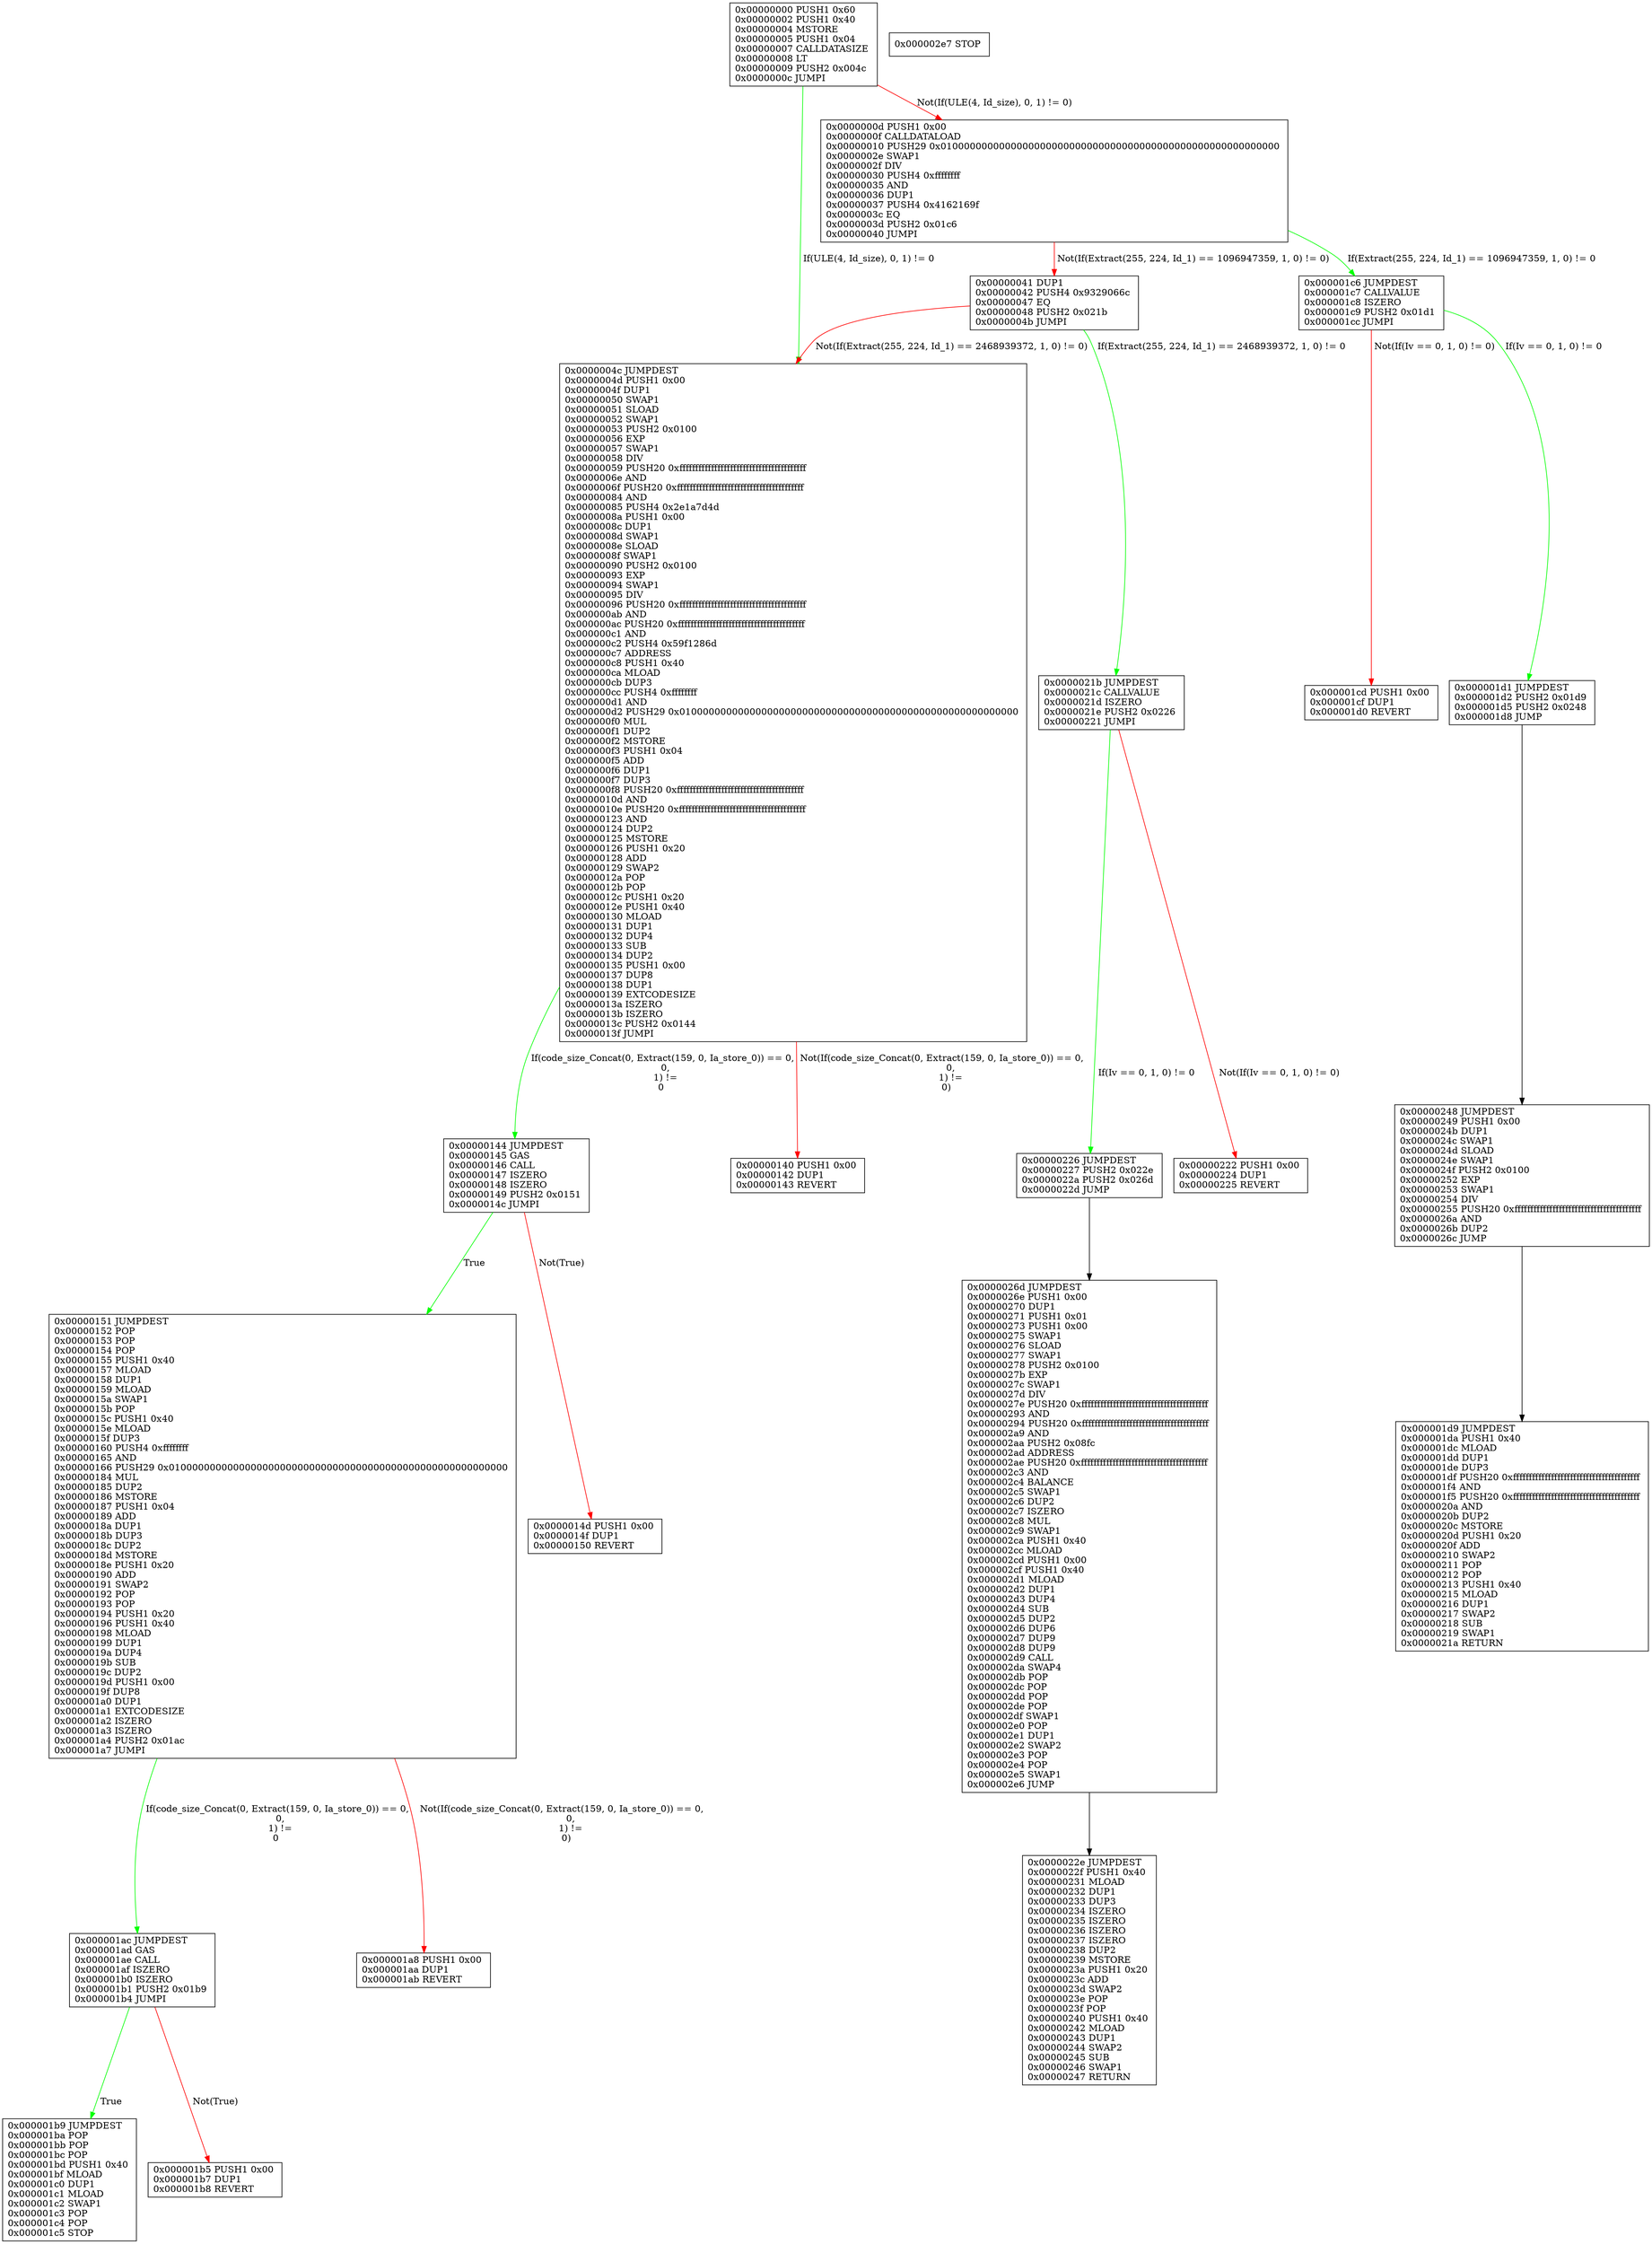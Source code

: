 digraph osiris_cfg {
rankdir = TB;
size = "240"
graph[fontname = Courier, fontsize = 14.0, labeljust = l, nojustify = true];node[shape = record];
"0x0"[label="0x00000000 PUSH1 0x60 \l0x00000002 PUSH1 0x40 \l0x00000004 MSTORE \l0x00000005 PUSH1 0x04 \l0x00000007 CALLDATASIZE \l0x00000008 LT \l0x00000009 PUSH2 0x004c \l0x0000000c JUMPI \l"];
"0x0" -> "0x4c" [color="green" label=" If(ULE(4, Id_size), 0, 1) != 0"];
"0x0" -> "0xd" [color="red" label=" Not(If(ULE(4, Id_size), 0, 1) != 0)"];
"0xd"[label="0x0000000d PUSH1 0x00 \l0x0000000f CALLDATALOAD \l0x00000010 PUSH29 0x0100000000000000000000000000000000000000000000000000000000 \l0x0000002e SWAP1 \l0x0000002f DIV \l0x00000030 PUSH4 0xffffffff \l0x00000035 AND \l0x00000036 DUP1 \l0x00000037 PUSH4 0x4162169f \l0x0000003c EQ \l0x0000003d PUSH2 0x01c6 \l0x00000040 JUMPI \l"];
"0xd" -> "0x1c6" [color="green" label=" If(Extract(255, 224, Id_1) == 1096947359, 1, 0) != 0"];
"0xd" -> "0x41" [color="red" label=" Not(If(Extract(255, 224, Id_1) == 1096947359, 1, 0) != 0)"];
"0x1d1"[label="0x000001d1 JUMPDEST \l0x000001d2 PUSH2 0x01d9 \l0x000001d5 PUSH2 0x0248 \l0x000001d8 JUMP \l"];
"0x1d1" -> "0x248" [color="black"];
"0x21b"[label="0x0000021b JUMPDEST \l0x0000021c CALLVALUE \l0x0000021d ISZERO \l0x0000021e PUSH2 0x0226 \l0x00000221 JUMPI \l"];
"0x21b" -> "0x226" [color="green" label=" If(Iv == 0, 1, 0) != 0"];
"0x21b" -> "0x222" [color="red" label=" Not(If(Iv == 0, 1, 0) != 0)"];
"0x222"[label="0x00000222 PUSH1 0x00 \l0x00000224 DUP1 \l0x00000225 REVERT \l"];
"0x226"[label="0x00000226 JUMPDEST \l0x00000227 PUSH2 0x022e \l0x0000022a PUSH2 0x026d \l0x0000022d JUMP \l"];
"0x226" -> "0x26d" [color="black"];
"0x1a8"[label="0x000001a8 PUSH1 0x00 \l0x000001aa DUP1 \l0x000001ab REVERT \l"];
"0x1ac"[label="0x000001ac JUMPDEST \l0x000001ad GAS \l0x000001ae CALL \l0x000001af ISZERO \l0x000001b0 ISZERO \l0x000001b1 PUSH2 0x01b9 \l0x000001b4 JUMPI \l"];
"0x1ac" -> "0x1b9" [color="green" label=" True"];
"0x1ac" -> "0x1b5" [color="red" label=" Not(True)"];
"0x22e"[label="0x0000022e JUMPDEST \l0x0000022f PUSH1 0x40 \l0x00000231 MLOAD \l0x00000232 DUP1 \l0x00000233 DUP3 \l0x00000234 ISZERO \l0x00000235 ISZERO \l0x00000236 ISZERO \l0x00000237 ISZERO \l0x00000238 DUP2 \l0x00000239 MSTORE \l0x0000023a PUSH1 0x20 \l0x0000023c ADD \l0x0000023d SWAP2 \l0x0000023e POP \l0x0000023f POP \l0x00000240 PUSH1 0x40 \l0x00000242 MLOAD \l0x00000243 DUP1 \l0x00000244 SWAP2 \l0x00000245 SUB \l0x00000246 SWAP1 \l0x00000247 RETURN \l"];
"0x1b5"[label="0x000001b5 PUSH1 0x00 \l0x000001b7 DUP1 \l0x000001b8 REVERT \l"];
"0x1b9"[label="0x000001b9 JUMPDEST \l0x000001ba POP \l0x000001bb POP \l0x000001bc POP \l0x000001bd PUSH1 0x40 \l0x000001bf MLOAD \l0x000001c0 DUP1 \l0x000001c1 MLOAD \l0x000001c2 SWAP1 \l0x000001c3 POP \l0x000001c4 POP \l0x000001c5 STOP \l"];
"0x140"[label="0x00000140 PUSH1 0x00 \l0x00000142 DUP1 \l0x00000143 REVERT \l"];
"0x41"[label="0x00000041 DUP1 \l0x00000042 PUSH4 0x9329066c \l0x00000047 EQ \l0x00000048 PUSH2 0x021b \l0x0000004b JUMPI \l"];
"0x41" -> "0x21b" [color="green" label=" If(Extract(255, 224, Id_1) == 2468939372, 1, 0) != 0"];
"0x41" -> "0x4c" [color="red" label=" Not(If(Extract(255, 224, Id_1) == 2468939372, 1, 0) != 0)"];
"0x144"[label="0x00000144 JUMPDEST \l0x00000145 GAS \l0x00000146 CALL \l0x00000147 ISZERO \l0x00000148 ISZERO \l0x00000149 PUSH2 0x0151 \l0x0000014c JUMPI \l"];
"0x144" -> "0x151" [color="green" label=" True"];
"0x144" -> "0x14d" [color="red" label=" Not(True)"];
"0x1c6"[label="0x000001c6 JUMPDEST \l0x000001c7 CALLVALUE \l0x000001c8 ISZERO \l0x000001c9 PUSH2 0x01d1 \l0x000001cc JUMPI \l"];
"0x1c6" -> "0x1d1" [color="green" label=" If(Iv == 0, 1, 0) != 0"];
"0x1c6" -> "0x1cd" [color="red" label=" Not(If(Iv == 0, 1, 0) != 0)"];
"0x248"[label="0x00000248 JUMPDEST \l0x00000249 PUSH1 0x00 \l0x0000024b DUP1 \l0x0000024c SWAP1 \l0x0000024d SLOAD \l0x0000024e SWAP1 \l0x0000024f PUSH2 0x0100 \l0x00000252 EXP \l0x00000253 SWAP1 \l0x00000254 DIV \l0x00000255 PUSH20 0xffffffffffffffffffffffffffffffffffffffff \l0x0000026a AND \l0x0000026b DUP2 \l0x0000026c JUMP \l"];
"0x248" -> "0x1d9" [color="black"];
"0x4c"[label="0x0000004c JUMPDEST \l0x0000004d PUSH1 0x00 \l0x0000004f DUP1 \l0x00000050 SWAP1 \l0x00000051 SLOAD \l0x00000052 SWAP1 \l0x00000053 PUSH2 0x0100 \l0x00000056 EXP \l0x00000057 SWAP1 \l0x00000058 DIV \l0x00000059 PUSH20 0xffffffffffffffffffffffffffffffffffffffff \l0x0000006e AND \l0x0000006f PUSH20 0xffffffffffffffffffffffffffffffffffffffff \l0x00000084 AND \l0x00000085 PUSH4 0x2e1a7d4d \l0x0000008a PUSH1 0x00 \l0x0000008c DUP1 \l0x0000008d SWAP1 \l0x0000008e SLOAD \l0x0000008f SWAP1 \l0x00000090 PUSH2 0x0100 \l0x00000093 EXP \l0x00000094 SWAP1 \l0x00000095 DIV \l0x00000096 PUSH20 0xffffffffffffffffffffffffffffffffffffffff \l0x000000ab AND \l0x000000ac PUSH20 0xffffffffffffffffffffffffffffffffffffffff \l0x000000c1 AND \l0x000000c2 PUSH4 0x59f1286d \l0x000000c7 ADDRESS \l0x000000c8 PUSH1 0x40 \l0x000000ca MLOAD \l0x000000cb DUP3 \l0x000000cc PUSH4 0xffffffff \l0x000000d1 AND \l0x000000d2 PUSH29 0x0100000000000000000000000000000000000000000000000000000000 \l0x000000f0 MUL \l0x000000f1 DUP2 \l0x000000f2 MSTORE \l0x000000f3 PUSH1 0x04 \l0x000000f5 ADD \l0x000000f6 DUP1 \l0x000000f7 DUP3 \l0x000000f8 PUSH20 0xffffffffffffffffffffffffffffffffffffffff \l0x0000010d AND \l0x0000010e PUSH20 0xffffffffffffffffffffffffffffffffffffffff \l0x00000123 AND \l0x00000124 DUP2 \l0x00000125 MSTORE \l0x00000126 PUSH1 0x20 \l0x00000128 ADD \l0x00000129 SWAP2 \l0x0000012a POP \l0x0000012b POP \l0x0000012c PUSH1 0x20 \l0x0000012e PUSH1 0x40 \l0x00000130 MLOAD \l0x00000131 DUP1 \l0x00000132 DUP4 \l0x00000133 SUB \l0x00000134 DUP2 \l0x00000135 PUSH1 0x00 \l0x00000137 DUP8 \l0x00000138 DUP1 \l0x00000139 EXTCODESIZE \l0x0000013a ISZERO \l0x0000013b ISZERO \l0x0000013c PUSH2 0x0144 \l0x0000013f JUMPI \l"];
"0x4c" -> "0x144" [color="green" label=" If(code_size_Concat(0, Extract(159, 0, Ia_store_0)) == 0,
   0,
   1) !=
0"];
"0x4c" -> "0x140" [color="red" label=" Not(If(code_size_Concat(0, Extract(159, 0, Ia_store_0)) == 0,
       0,
       1) !=
    0)"];
"0x14d"[label="0x0000014d PUSH1 0x00 \l0x0000014f DUP1 \l0x00000150 REVERT \l"];
"0x1cd"[label="0x000001cd PUSH1 0x00 \l0x000001cf DUP1 \l0x000001d0 REVERT \l"];
"0x151"[label="0x00000151 JUMPDEST \l0x00000152 POP \l0x00000153 POP \l0x00000154 POP \l0x00000155 PUSH1 0x40 \l0x00000157 MLOAD \l0x00000158 DUP1 \l0x00000159 MLOAD \l0x0000015a SWAP1 \l0x0000015b POP \l0x0000015c PUSH1 0x40 \l0x0000015e MLOAD \l0x0000015f DUP3 \l0x00000160 PUSH4 0xffffffff \l0x00000165 AND \l0x00000166 PUSH29 0x0100000000000000000000000000000000000000000000000000000000 \l0x00000184 MUL \l0x00000185 DUP2 \l0x00000186 MSTORE \l0x00000187 PUSH1 0x04 \l0x00000189 ADD \l0x0000018a DUP1 \l0x0000018b DUP3 \l0x0000018c DUP2 \l0x0000018d MSTORE \l0x0000018e PUSH1 0x20 \l0x00000190 ADD \l0x00000191 SWAP2 \l0x00000192 POP \l0x00000193 POP \l0x00000194 PUSH1 0x20 \l0x00000196 PUSH1 0x40 \l0x00000198 MLOAD \l0x00000199 DUP1 \l0x0000019a DUP4 \l0x0000019b SUB \l0x0000019c DUP2 \l0x0000019d PUSH1 0x00 \l0x0000019f DUP8 \l0x000001a0 DUP1 \l0x000001a1 EXTCODESIZE \l0x000001a2 ISZERO \l0x000001a3 ISZERO \l0x000001a4 PUSH2 0x01ac \l0x000001a7 JUMPI \l"];
"0x151" -> "0x1ac" [color="green" label=" If(code_size_Concat(0, Extract(159, 0, Ia_store_0)) == 0,
   0,
   1) !=
0"];
"0x151" -> "0x1a8" [color="red" label=" Not(If(code_size_Concat(0, Extract(159, 0, Ia_store_0)) == 0,
       0,
       1) !=
    0)"];
"0x1d9"[label="0x000001d9 JUMPDEST \l0x000001da PUSH1 0x40 \l0x000001dc MLOAD \l0x000001dd DUP1 \l0x000001de DUP3 \l0x000001df PUSH20 0xffffffffffffffffffffffffffffffffffffffff \l0x000001f4 AND \l0x000001f5 PUSH20 0xffffffffffffffffffffffffffffffffffffffff \l0x0000020a AND \l0x0000020b DUP2 \l0x0000020c MSTORE \l0x0000020d PUSH1 0x20 \l0x0000020f ADD \l0x00000210 SWAP2 \l0x00000211 POP \l0x00000212 POP \l0x00000213 PUSH1 0x40 \l0x00000215 MLOAD \l0x00000216 DUP1 \l0x00000217 SWAP2 \l0x00000218 SUB \l0x00000219 SWAP1 \l0x0000021a RETURN \l"];
"0x2e7"[label="0x000002e7 STOP \l"];
"0x26d"[label="0x0000026d JUMPDEST \l0x0000026e PUSH1 0x00 \l0x00000270 DUP1 \l0x00000271 PUSH1 0x01 \l0x00000273 PUSH1 0x00 \l0x00000275 SWAP1 \l0x00000276 SLOAD \l0x00000277 SWAP1 \l0x00000278 PUSH2 0x0100 \l0x0000027b EXP \l0x0000027c SWAP1 \l0x0000027d DIV \l0x0000027e PUSH20 0xffffffffffffffffffffffffffffffffffffffff \l0x00000293 AND \l0x00000294 PUSH20 0xffffffffffffffffffffffffffffffffffffffff \l0x000002a9 AND \l0x000002aa PUSH2 0x08fc \l0x000002ad ADDRESS \l0x000002ae PUSH20 0xffffffffffffffffffffffffffffffffffffffff \l0x000002c3 AND \l0x000002c4 BALANCE \l0x000002c5 SWAP1 \l0x000002c6 DUP2 \l0x000002c7 ISZERO \l0x000002c8 MUL \l0x000002c9 SWAP1 \l0x000002ca PUSH1 0x40 \l0x000002cc MLOAD \l0x000002cd PUSH1 0x00 \l0x000002cf PUSH1 0x40 \l0x000002d1 MLOAD \l0x000002d2 DUP1 \l0x000002d3 DUP4 \l0x000002d4 SUB \l0x000002d5 DUP2 \l0x000002d6 DUP6 \l0x000002d7 DUP9 \l0x000002d8 DUP9 \l0x000002d9 CALL \l0x000002da SWAP4 \l0x000002db POP \l0x000002dc POP \l0x000002dd POP \l0x000002de POP \l0x000002df SWAP1 \l0x000002e0 POP \l0x000002e1 DUP1 \l0x000002e2 SWAP2 \l0x000002e3 POP \l0x000002e4 POP \l0x000002e5 SWAP1 \l0x000002e6 JUMP \l"];
"0x26d" -> "0x22e" [color="black"];
}
